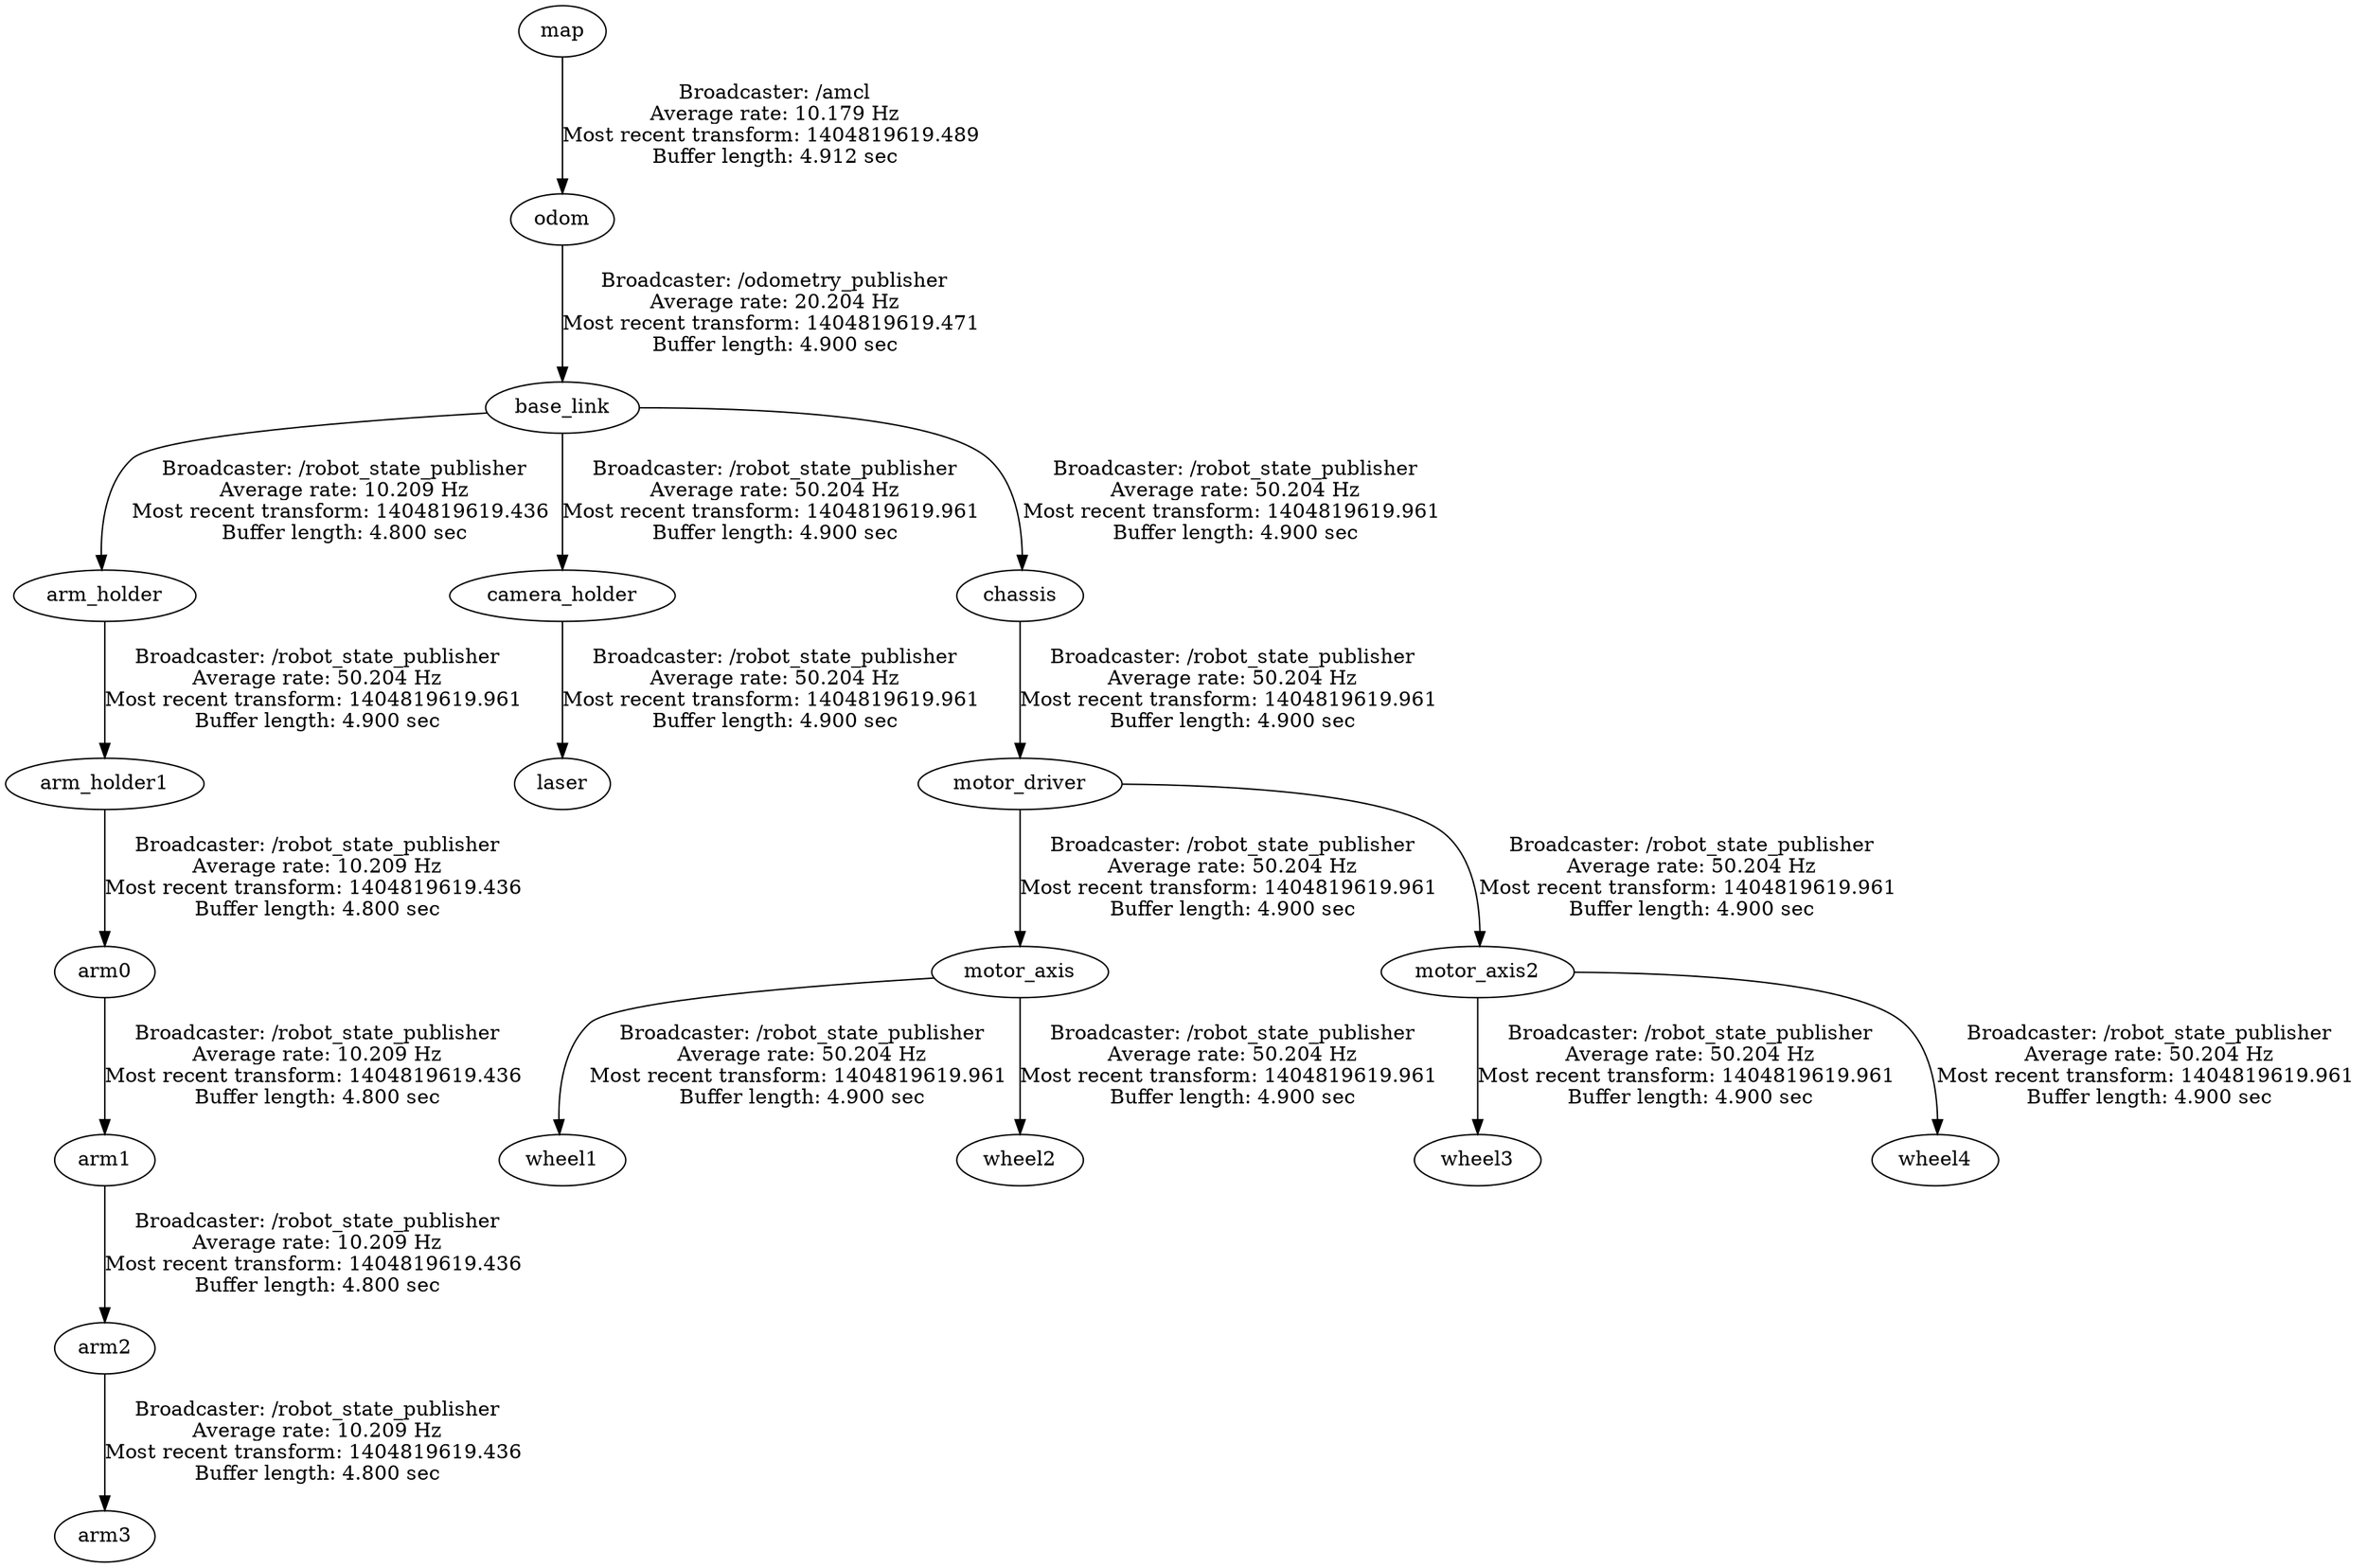 digraph G {
"arm_holder" -> "arm_holder1"[label="Broadcaster: /robot_state_publisher\nAverage rate: 50.204 Hz\nMost recent transform: 1404819619.961 \nBuffer length: 4.900 sec\n"];
"base_link" -> "arm_holder"[label="Broadcaster: /robot_state_publisher\nAverage rate: 10.209 Hz\nMost recent transform: 1404819619.436 \nBuffer length: 4.800 sec\n"];
"motor_axis" -> "wheel1"[label="Broadcaster: /robot_state_publisher\nAverage rate: 50.204 Hz\nMost recent transform: 1404819619.961 \nBuffer length: 4.900 sec\n"];
"motor_driver" -> "motor_axis"[label="Broadcaster: /robot_state_publisher\nAverage rate: 50.204 Hz\nMost recent transform: 1404819619.961 \nBuffer length: 4.900 sec\n"];
"motor_axis" -> "wheel2"[label="Broadcaster: /robot_state_publisher\nAverage rate: 50.204 Hz\nMost recent transform: 1404819619.961 \nBuffer length: 4.900 sec\n"];
"motor_axis2" -> "wheel3"[label="Broadcaster: /robot_state_publisher\nAverage rate: 50.204 Hz\nMost recent transform: 1404819619.961 \nBuffer length: 4.900 sec\n"];
"motor_driver" -> "motor_axis2"[label="Broadcaster: /robot_state_publisher\nAverage rate: 50.204 Hz\nMost recent transform: 1404819619.961 \nBuffer length: 4.900 sec\n"];
"motor_axis2" -> "wheel4"[label="Broadcaster: /robot_state_publisher\nAverage rate: 50.204 Hz\nMost recent transform: 1404819619.961 \nBuffer length: 4.900 sec\n"];
"base_link" -> "camera_holder"[label="Broadcaster: /robot_state_publisher\nAverage rate: 50.204 Hz\nMost recent transform: 1404819619.961 \nBuffer length: 4.900 sec\n"];
"odom" -> "base_link"[label="Broadcaster: /odometry_publisher\nAverage rate: 20.204 Hz\nMost recent transform: 1404819619.471 \nBuffer length: 4.900 sec\n"];
"base_link" -> "chassis"[label="Broadcaster: /robot_state_publisher\nAverage rate: 50.204 Hz\nMost recent transform: 1404819619.961 \nBuffer length: 4.900 sec\n"];
"chassis" -> "motor_driver"[label="Broadcaster: /robot_state_publisher\nAverage rate: 50.204 Hz\nMost recent transform: 1404819619.961 \nBuffer length: 4.900 sec\n"];
"camera_holder" -> "laser"[label="Broadcaster: /robot_state_publisher\nAverage rate: 50.204 Hz\nMost recent transform: 1404819619.961 \nBuffer length: 4.900 sec\n"];
"map" -> "odom"[label="Broadcaster: /amcl\nAverage rate: 10.179 Hz\nMost recent transform: 1404819619.489 \nBuffer length: 4.912 sec\n"];
"arm0" -> "arm1"[label="Broadcaster: /robot_state_publisher\nAverage rate: 10.209 Hz\nMost recent transform: 1404819619.436 \nBuffer length: 4.800 sec\n"];
"arm_holder1" -> "arm0"[label="Broadcaster: /robot_state_publisher\nAverage rate: 10.209 Hz\nMost recent transform: 1404819619.436 \nBuffer length: 4.800 sec\n"];
"arm1" -> "arm2"[label="Broadcaster: /robot_state_publisher\nAverage rate: 10.209 Hz\nMost recent transform: 1404819619.436 \nBuffer length: 4.800 sec\n"];
"arm2" -> "arm3"[label="Broadcaster: /robot_state_publisher\nAverage rate: 10.209 Hz\nMost recent transform: 1404819619.436 \nBuffer length: 4.800 sec\n"];
}